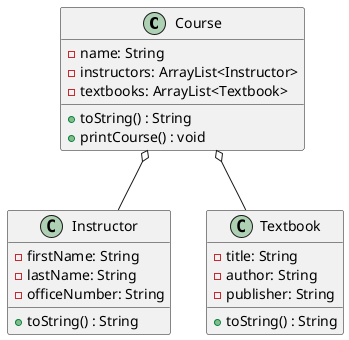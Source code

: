 @startuml

class Course{
    - name: String
    - instructors: ArrayList<Instructor>
    - textbooks: ArrayList<Textbook>
    + toString() : String
    + printCourse() : void
}
class Instructor{
    - firstName: String
    - lastName: String
    - officeNumber: String
    + toString() : String
}
class Textbook{
    - title: String
    - author: String
    - publisher: String
    + toString() : String
}

Course o-- Instructor
Course o-- Textbook

@enduml